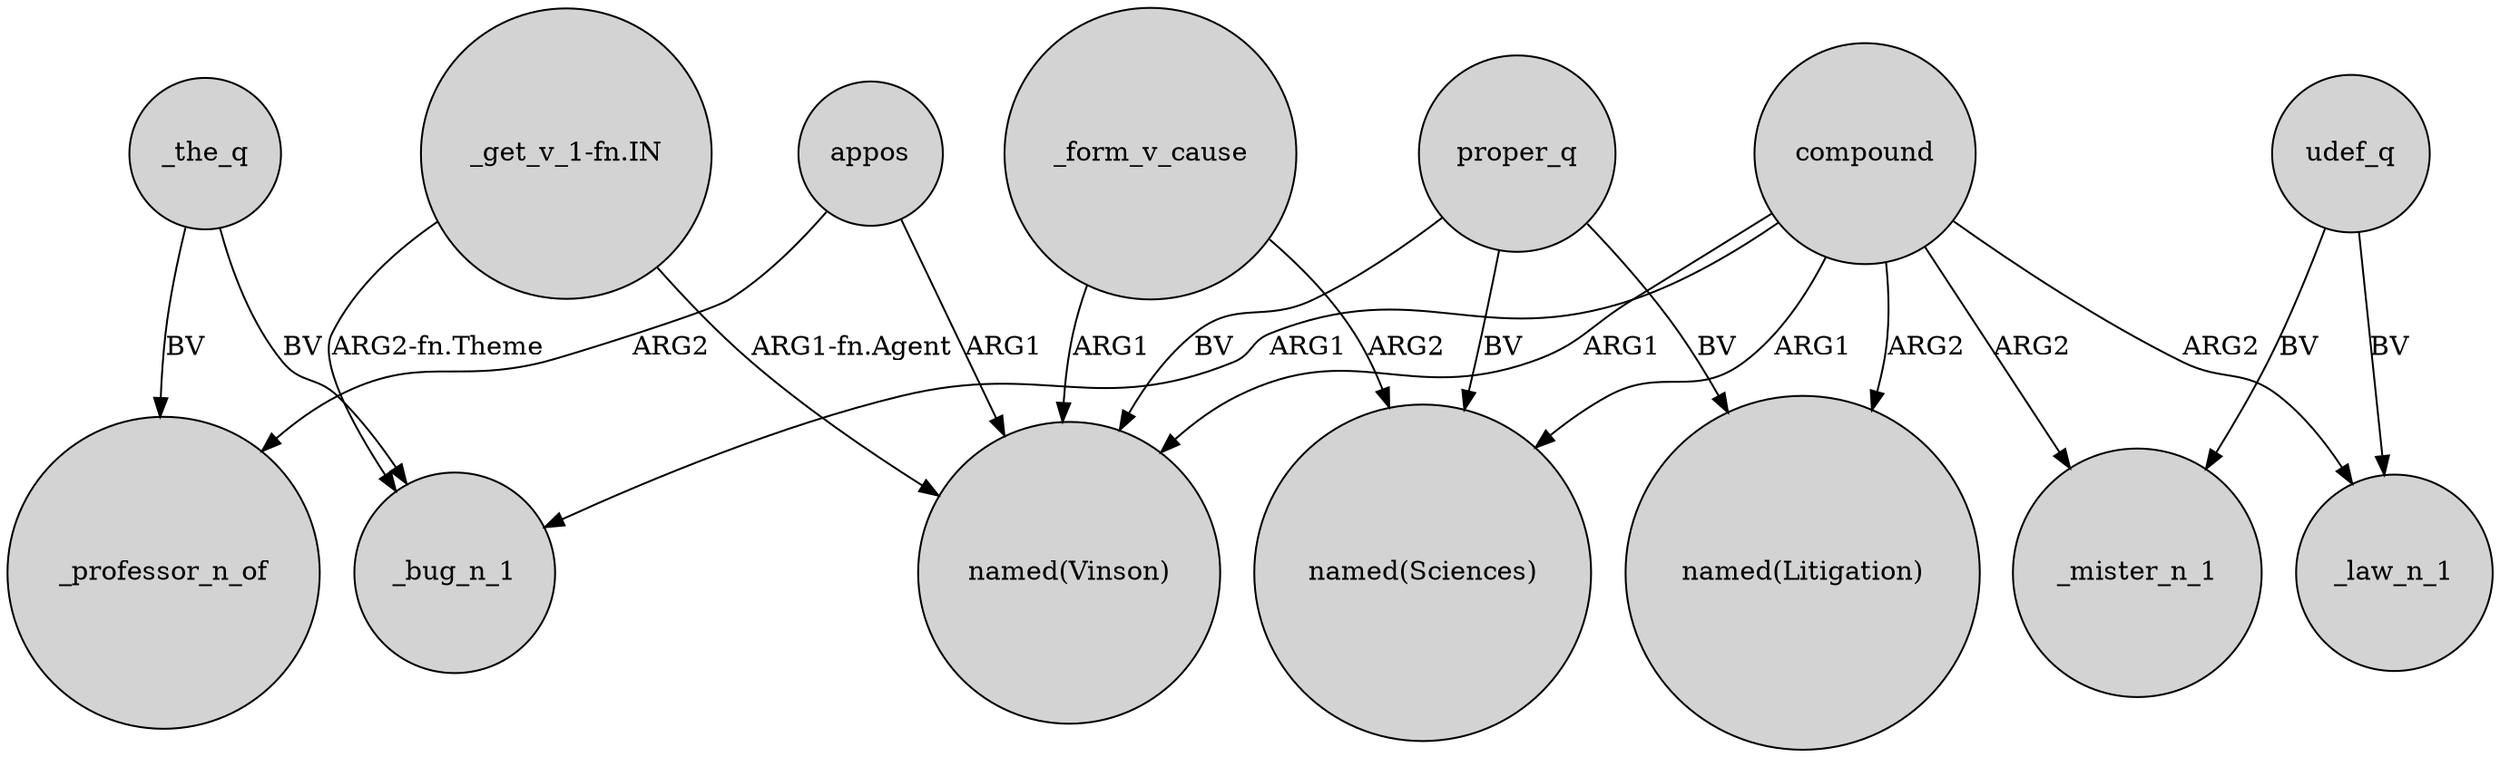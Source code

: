 digraph {
	node [shape=circle style=filled]
	compound -> _bug_n_1 [label=ARG1]
	"_get_v_1-fn.IN" -> _bug_n_1 [label="ARG2-fn.Theme"]
	compound -> _mister_n_1 [label=ARG2]
	udef_q -> _mister_n_1 [label=BV]
	_the_q -> _professor_n_of [label=BV]
	udef_q -> _law_n_1 [label=BV]
	compound -> "named(Sciences)" [label=ARG1]
	_the_q -> _bug_n_1 [label=BV]
	proper_q -> "named(Vinson)" [label=BV]
	compound -> "named(Vinson)" [label=ARG1]
	appos -> "named(Vinson)" [label=ARG1]
	_form_v_cause -> "named(Vinson)" [label=ARG1]
	_form_v_cause -> "named(Sciences)" [label=ARG2]
	compound -> "named(Litigation)" [label=ARG2]
	proper_q -> "named(Litigation)" [label=BV]
	"_get_v_1-fn.IN" -> "named(Vinson)" [label="ARG1-fn.Agent"]
	appos -> _professor_n_of [label=ARG2]
	proper_q -> "named(Sciences)" [label=BV]
	compound -> _law_n_1 [label=ARG2]
}
